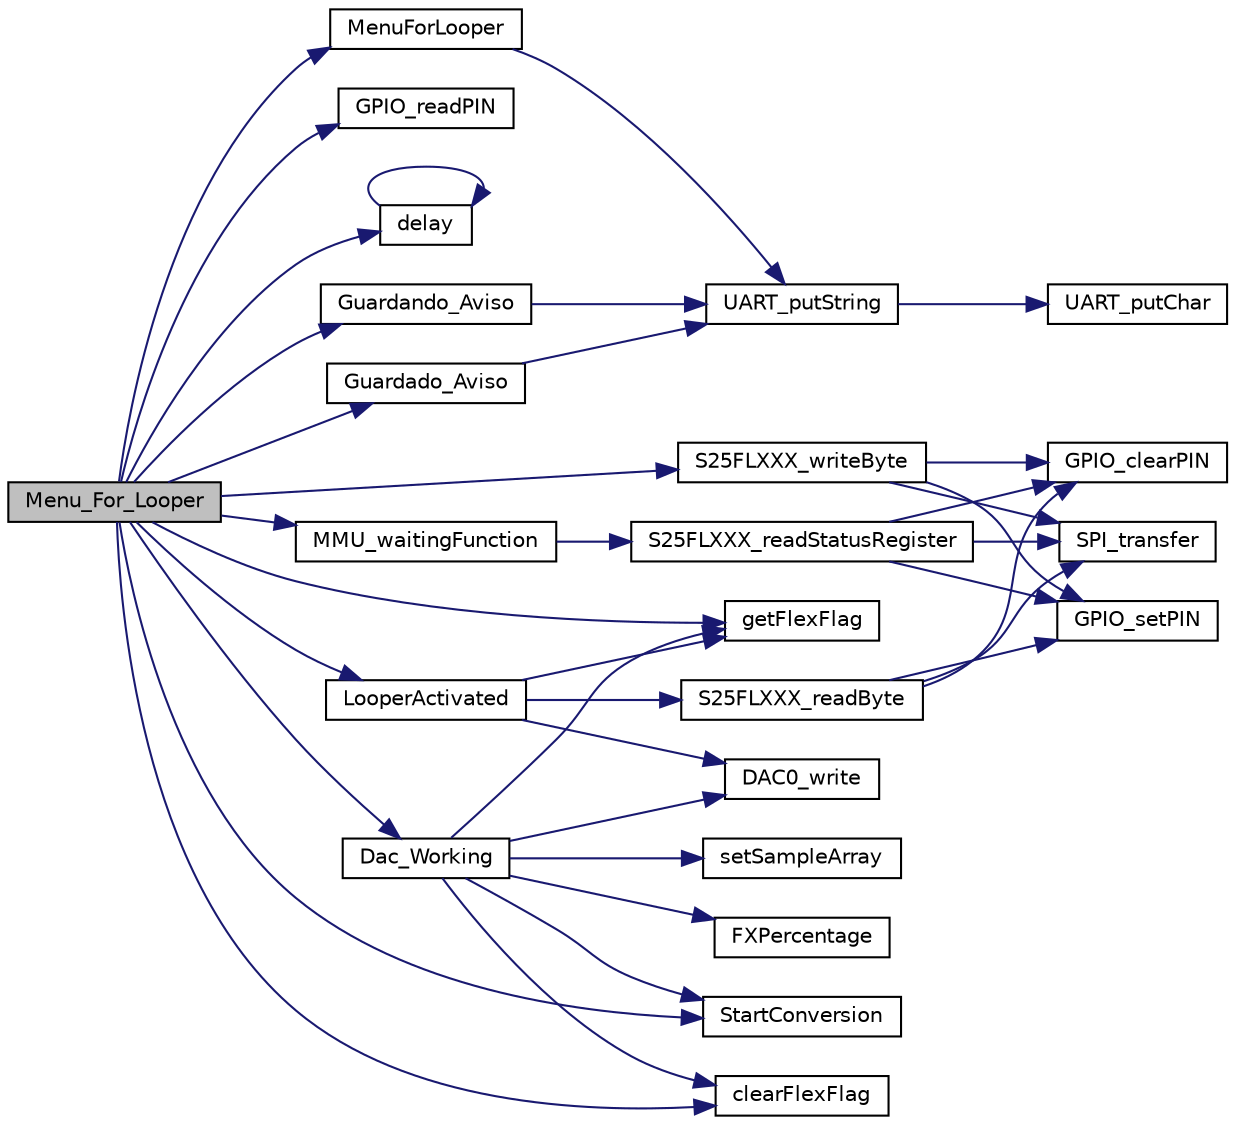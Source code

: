 digraph "Menu_For_Looper"
{
  edge [fontname="Helvetica",fontsize="10",labelfontname="Helvetica",labelfontsize="10"];
  node [fontname="Helvetica",fontsize="10",shape=record];
  rankdir="LR";
  Node64 [label="Menu_For_Looper",height=0.2,width=0.4,color="black", fillcolor="grey75", style="filled", fontcolor="black"];
  Node64 -> Node65 [color="midnightblue",fontsize="10",style="solid",fontname="Helvetica"];
  Node65 [label="MenuForLooper",height=0.2,width=0.4,color="black", fillcolor="white", style="filled",URL="$_write_console_8c.html#a4af0713e505343f30a9863c9307e5ed0",tooltip="This function Prints the menu. "];
  Node65 -> Node66 [color="midnightblue",fontsize="10",style="solid",fontname="Helvetica"];
  Node66 [label="UART_putString",height=0.2,width=0.4,color="black", fillcolor="white", style="filled",URL="$_u_a_r_t_8c.html#af95ee594ce5f1619abbe4f2393b1903e",tooltip="It sends a string character through the serial port. "];
  Node66 -> Node67 [color="midnightblue",fontsize="10",style="solid",fontname="Helvetica"];
  Node67 [label="UART_putChar",height=0.2,width=0.4,color="black", fillcolor="white", style="filled",URL="$_u_a_r_t_8c.html#ae69fe2846b6410c22876356a9b3f0083",tooltip="It sends one character through the serial port. This function should include the next sentence: while..."];
  Node64 -> Node68 [color="midnightblue",fontsize="10",style="solid",fontname="Helvetica"];
  Node68 [label="GPIO_readPIN",height=0.2,width=0.4,color="black", fillcolor="white", style="filled",URL="$_g_p_i_o_8c.html#a8728d9577b431bb9b7978e57626028dd",tooltip="This function reads a specific GPIO pin. "];
  Node64 -> Node69 [color="midnightblue",fontsize="10",style="solid",fontname="Helvetica"];
  Node69 [label="delay",height=0.2,width=0.4,color="black", fillcolor="white", style="filled",URL="$_global_functions_8c.html#aa7fa622ced5687f8351d589e9402b251"];
  Node69 -> Node69 [color="midnightblue",fontsize="10",style="solid",fontname="Helvetica"];
  Node64 -> Node70 [color="midnightblue",fontsize="10",style="solid",fontname="Helvetica"];
  Node70 [label="LooperActivated",height=0.2,width=0.4,color="black", fillcolor="white", style="filled",URL="$_function_rotate_8c.html#a320c424fed00118ff52b314e3f65fe7c",tooltip="This Function Generate a Looper in the A0 pin. "];
  Node70 -> Node71 [color="midnightblue",fontsize="10",style="solid",fontname="Helvetica"];
  Node71 [label="getFlexFlag",height=0.2,width=0.4,color="black", fillcolor="white", style="filled",URL="$_flex_timer_8c.html#abfa7f9344108e422b6324bf6318a455e",tooltip="This function give you the Value of the FlexFlag to see if is Activated or Disactivated. "];
  Node70 -> Node72 [color="midnightblue",fontsize="10",style="solid",fontname="Helvetica"];
  Node72 [label="S25FLXXX_readByte",height=0.2,width=0.4,color="black", fillcolor="white", style="filled",URL="$_s25_f_l_x_x_x_8c.html#ac858e592d6d22c4345a58f6fbb088093"];
  Node72 -> Node73 [color="midnightblue",fontsize="10",style="solid",fontname="Helvetica"];
  Node73 [label="GPIO_clearPIN",height=0.2,width=0.4,color="black", fillcolor="white", style="filled",URL="$_g_p_i_o_8c.html#a8e0195242968e9d04da390a9f40e88a3",tooltip="This clear an specific pin in a GPIO port. "];
  Node72 -> Node74 [color="midnightblue",fontsize="10",style="solid",fontname="Helvetica"];
  Node74 [label="SPI_transfer",height=0.2,width=0.4,color="black", fillcolor="white", style="filled",URL="$_s_p_i_8c.html#a5ad13ecfeda35016f18d06d2af95de60"];
  Node72 -> Node75 [color="midnightblue",fontsize="10",style="solid",fontname="Helvetica"];
  Node75 [label="GPIO_setPIN",height=0.2,width=0.4,color="black", fillcolor="white", style="filled",URL="$_g_p_i_o_8c.html#acb526ef87a32ac98905b39a88c04a928",tooltip="This set an specific pin in a GPIO port. "];
  Node70 -> Node76 [color="midnightblue",fontsize="10",style="solid",fontname="Helvetica"];
  Node76 [label="DAC0_write",height=0.2,width=0.4,color="black", fillcolor="white", style="filled",URL="$_d_a_c_8c.html#ae004e614b39c9c9953b32f2875822519"];
  Node64 -> Node77 [color="midnightblue",fontsize="10",style="solid",fontname="Helvetica"];
  Node77 [label="Dac_Working",height=0.2,width=0.4,color="black", fillcolor="white", style="filled",URL="$_function_rotate_8c.html#a5c154dc0edba3b1ca0243fc08ad1acf0",tooltip="This Function pass a value from the DAC to ADC and implement an effect. "];
  Node77 -> Node71 [color="midnightblue",fontsize="10",style="solid",fontname="Helvetica"];
  Node77 -> Node78 [color="midnightblue",fontsize="10",style="solid",fontname="Helvetica"];
  Node78 [label="StartConversion",height=0.2,width=0.4,color="black", fillcolor="white", style="filled",URL="$_a_d_c_driver_8c.html#a51c3fc86aac41048469e3ded188c8430",tooltip="This function reads the ADC and returns the average value of n samples determined on the ADC Configur..."];
  Node77 -> Node79 [color="midnightblue",fontsize="10",style="solid",fontname="Helvetica"];
  Node79 [label="setSampleArray",height=0.2,width=0.4,color="black", fillcolor="white", style="filled",URL="$_sound_f_x_8c.html#a464ee3601dde0004a0b02a5788eacd09",tooltip="It set the input sample and saves it in the circular buffer and it also refreshes the indexes involve..."];
  Node77 -> Node80 [color="midnightblue",fontsize="10",style="solid",fontname="Helvetica"];
  Node80 [label="FXPercentage",height=0.2,width=0.4,color="black", fillcolor="white", style="filled",URL="$_sound_f_x_8c.html#ab6fe20a65cc75c07bd97e1914b411ebc",tooltip="It selects the effect to be applied to the sample and it also modifies the parameters of the effect l..."];
  Node77 -> Node76 [color="midnightblue",fontsize="10",style="solid",fontname="Helvetica"];
  Node77 -> Node81 [color="midnightblue",fontsize="10",style="solid",fontname="Helvetica"];
  Node81 [label="clearFlexFlag",height=0.2,width=0.4,color="black", fillcolor="white", style="filled",URL="$_flex_timer_8c.html#afee146cf44f0b517d5c1d99b1093b84d",tooltip="This function clears the flag to take temperature value. "];
  Node64 -> Node82 [color="midnightblue",fontsize="10",style="solid",fontname="Helvetica"];
  Node82 [label="Guardando_Aviso",height=0.2,width=0.4,color="black", fillcolor="white", style="filled",URL="$_write_console_8c.html#ade1e606e101d9568d597a9b10a940a55",tooltip="This function Prints that memory is been saving. "];
  Node82 -> Node66 [color="midnightblue",fontsize="10",style="solid",fontname="Helvetica"];
  Node64 -> Node71 [color="midnightblue",fontsize="10",style="solid",fontname="Helvetica"];
  Node64 -> Node78 [color="midnightblue",fontsize="10",style="solid",fontname="Helvetica"];
  Node64 -> Node83 [color="midnightblue",fontsize="10",style="solid",fontname="Helvetica"];
  Node83 [label="S25FLXXX_writeByte",height=0.2,width=0.4,color="black", fillcolor="white", style="filled",URL="$_s25_f_l_x_x_x_8c.html#affe2478fbd292ee8a02e6340c4d172c0"];
  Node83 -> Node73 [color="midnightblue",fontsize="10",style="solid",fontname="Helvetica"];
  Node83 -> Node74 [color="midnightblue",fontsize="10",style="solid",fontname="Helvetica"];
  Node83 -> Node75 [color="midnightblue",fontsize="10",style="solid",fontname="Helvetica"];
  Node64 -> Node84 [color="midnightblue",fontsize="10",style="solid",fontname="Helvetica"];
  Node84 [label="MMU_waitingFunction",height=0.2,width=0.4,color="black", fillcolor="white", style="filled",URL="$_s25_f_l_x_x_x_8c.html#a4b324f7e9886cefa3ff2be882d0f19d2"];
  Node84 -> Node85 [color="midnightblue",fontsize="10",style="solid",fontname="Helvetica"];
  Node85 [label="S25FLXXX_readStatusRegister",height=0.2,width=0.4,color="black", fillcolor="white", style="filled",URL="$_s25_f_l_x_x_x_8c.html#abbd307dcca5bd6c27e861980773bf65b"];
  Node85 -> Node73 [color="midnightblue",fontsize="10",style="solid",fontname="Helvetica"];
  Node85 -> Node74 [color="midnightblue",fontsize="10",style="solid",fontname="Helvetica"];
  Node85 -> Node75 [color="midnightblue",fontsize="10",style="solid",fontname="Helvetica"];
  Node64 -> Node81 [color="midnightblue",fontsize="10",style="solid",fontname="Helvetica"];
  Node64 -> Node86 [color="midnightblue",fontsize="10",style="solid",fontname="Helvetica"];
  Node86 [label="Guardado_Aviso",height=0.2,width=0.4,color="black", fillcolor="white", style="filled",URL="$_write_console_8c.html#a2fb0f9b81c3a00d5f599104779b8b5a5",tooltip="This function Prints that memory has been erased. "];
  Node86 -> Node66 [color="midnightblue",fontsize="10",style="solid",fontname="Helvetica"];
}
